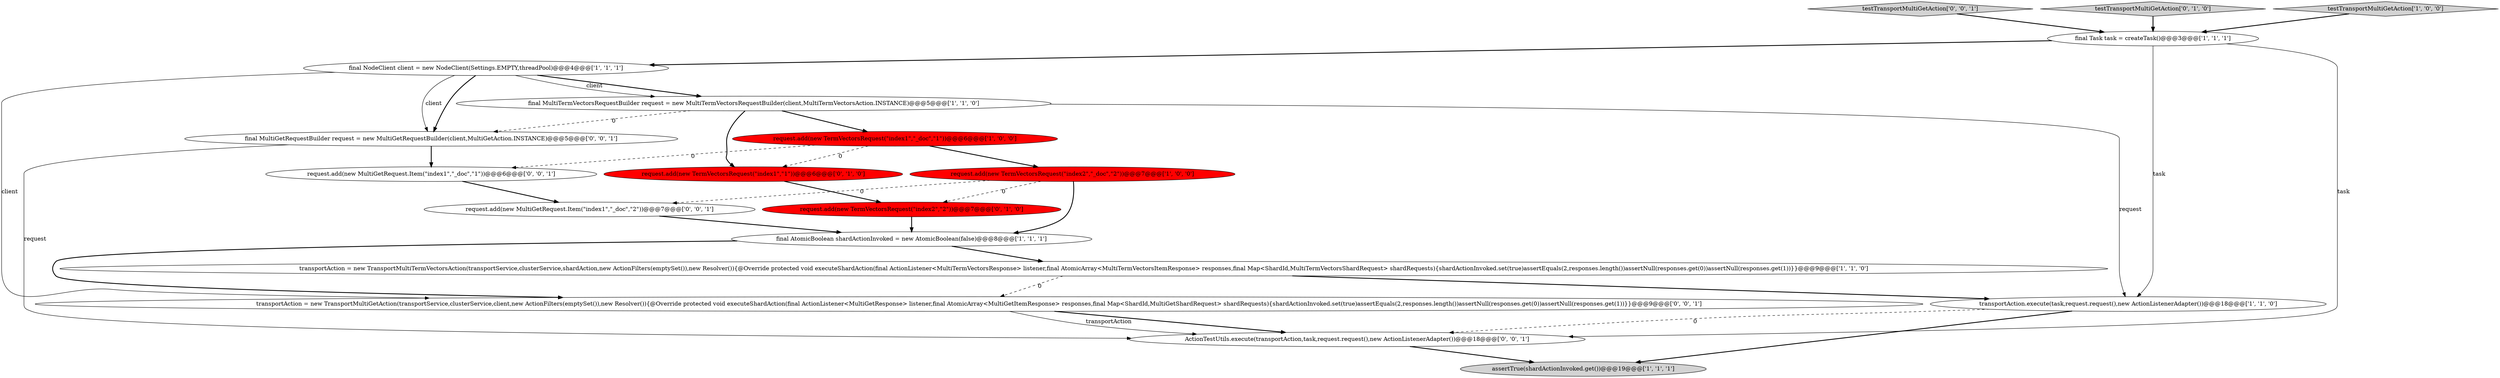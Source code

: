 digraph {
15 [style = filled, label = "testTransportMultiGetAction['0', '0', '1']", fillcolor = lightgray, shape = diamond image = "AAA0AAABBB3BBB"];
1 [style = filled, label = "final AtomicBoolean shardActionInvoked = new AtomicBoolean(false)@@@8@@@['1', '1', '1']", fillcolor = white, shape = ellipse image = "AAA0AAABBB1BBB"];
8 [style = filled, label = "request.add(new TermVectorsRequest(\"index1\",\"_doc\",\"1\"))@@@6@@@['1', '0', '0']", fillcolor = red, shape = ellipse image = "AAA1AAABBB1BBB"];
10 [style = filled, label = "request.add(new TermVectorsRequest(\"index1\",\"1\"))@@@6@@@['0', '1', '0']", fillcolor = red, shape = ellipse image = "AAA1AAABBB2BBB"];
0 [style = filled, label = "final NodeClient client = new NodeClient(Settings.EMPTY,threadPool)@@@4@@@['1', '1', '1']", fillcolor = white, shape = ellipse image = "AAA0AAABBB1BBB"];
4 [style = filled, label = "assertTrue(shardActionInvoked.get())@@@19@@@['1', '1', '1']", fillcolor = lightgray, shape = ellipse image = "AAA0AAABBB1BBB"];
5 [style = filled, label = "request.add(new TermVectorsRequest(\"index2\",\"_doc\",\"2\"))@@@7@@@['1', '0', '0']", fillcolor = red, shape = ellipse image = "AAA1AAABBB1BBB"];
12 [style = filled, label = "testTransportMultiGetAction['0', '1', '0']", fillcolor = lightgray, shape = diamond image = "AAA0AAABBB2BBB"];
13 [style = filled, label = "request.add(new MultiGetRequest.Item(\"index1\",\"_doc\",\"1\"))@@@6@@@['0', '0', '1']", fillcolor = white, shape = ellipse image = "AAA0AAABBB3BBB"];
2 [style = filled, label = "testTransportMultiGetAction['1', '0', '0']", fillcolor = lightgray, shape = diamond image = "AAA0AAABBB1BBB"];
11 [style = filled, label = "request.add(new TermVectorsRequest(\"index2\",\"2\"))@@@7@@@['0', '1', '0']", fillcolor = red, shape = ellipse image = "AAA1AAABBB2BBB"];
6 [style = filled, label = "transportAction = new TransportMultiTermVectorsAction(transportService,clusterService,shardAction,new ActionFilters(emptySet()),new Resolver()){@Override protected void executeShardAction(final ActionListener<MultiTermVectorsResponse> listener,final AtomicArray<MultiTermVectorsItemResponse> responses,final Map<ShardId,MultiTermVectorsShardRequest> shardRequests){shardActionInvoked.set(true)assertEquals(2,responses.length())assertNull(responses.get(0))assertNull(responses.get(1))}}@@@9@@@['1', '1', '0']", fillcolor = white, shape = ellipse image = "AAA0AAABBB1BBB"];
3 [style = filled, label = "final Task task = createTask()@@@3@@@['1', '1', '1']", fillcolor = white, shape = ellipse image = "AAA0AAABBB1BBB"];
16 [style = filled, label = "request.add(new MultiGetRequest.Item(\"index1\",\"_doc\",\"2\"))@@@7@@@['0', '0', '1']", fillcolor = white, shape = ellipse image = "AAA0AAABBB3BBB"];
18 [style = filled, label = "ActionTestUtils.execute(transportAction,task,request.request(),new ActionListenerAdapter())@@@18@@@['0', '0', '1']", fillcolor = white, shape = ellipse image = "AAA0AAABBB3BBB"];
7 [style = filled, label = "transportAction.execute(task,request.request(),new ActionListenerAdapter())@@@18@@@['1', '1', '0']", fillcolor = white, shape = ellipse image = "AAA0AAABBB1BBB"];
17 [style = filled, label = "final MultiGetRequestBuilder request = new MultiGetRequestBuilder(client,MultiGetAction.INSTANCE)@@@5@@@['0', '0', '1']", fillcolor = white, shape = ellipse image = "AAA0AAABBB3BBB"];
9 [style = filled, label = "final MultiTermVectorsRequestBuilder request = new MultiTermVectorsRequestBuilder(client,MultiTermVectorsAction.INSTANCE)@@@5@@@['1', '1', '0']", fillcolor = white, shape = ellipse image = "AAA0AAABBB1BBB"];
14 [style = filled, label = "transportAction = new TransportMultiGetAction(transportService,clusterService,client,new ActionFilters(emptySet()),new Resolver()){@Override protected void executeShardAction(final ActionListener<MultiGetResponse> listener,final AtomicArray<MultiGetItemResponse> responses,final Map<ShardId,MultiGetShardRequest> shardRequests){shardActionInvoked.set(true)assertEquals(2,responses.length())assertNull(responses.get(0))assertNull(responses.get(1))}}@@@9@@@['0', '0', '1']", fillcolor = white, shape = ellipse image = "AAA0AAABBB3BBB"];
0->9 [style = bold, label=""];
8->10 [style = dashed, label="0"];
7->18 [style = dashed, label="0"];
0->9 [style = solid, label="client"];
11->1 [style = bold, label=""];
0->17 [style = bold, label=""];
2->3 [style = bold, label=""];
7->4 [style = bold, label=""];
9->10 [style = bold, label=""];
0->14 [style = solid, label="client"];
6->14 [style = dashed, label="0"];
9->8 [style = bold, label=""];
15->3 [style = bold, label=""];
13->16 [style = bold, label=""];
3->0 [style = bold, label=""];
0->17 [style = solid, label="client"];
8->13 [style = dashed, label="0"];
5->16 [style = dashed, label="0"];
5->1 [style = bold, label=""];
1->6 [style = bold, label=""];
18->4 [style = bold, label=""];
8->5 [style = bold, label=""];
5->11 [style = dashed, label="0"];
16->1 [style = bold, label=""];
9->17 [style = dashed, label="0"];
14->18 [style = solid, label="transportAction"];
3->18 [style = solid, label="task"];
9->7 [style = solid, label="request"];
14->18 [style = bold, label=""];
1->14 [style = bold, label=""];
17->13 [style = bold, label=""];
12->3 [style = bold, label=""];
17->18 [style = solid, label="request"];
6->7 [style = bold, label=""];
3->7 [style = solid, label="task"];
10->11 [style = bold, label=""];
}
